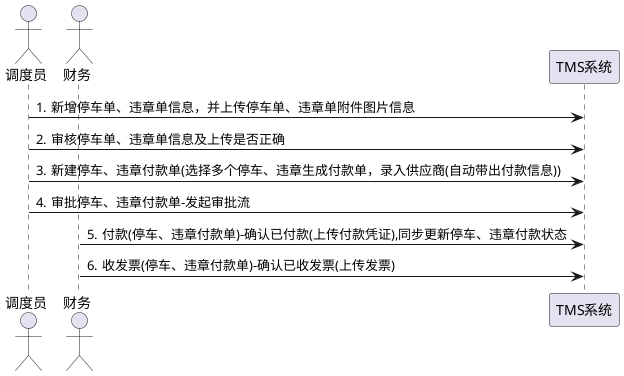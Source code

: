 @startuml
actor "调度员" as dispatcher
actor "财务" as finance
participant "TMS系统" as tms
autonumber "."

dispatcher->tms: 新增停车单、违章单信息，并上传停车单、违章单附件图片信息
dispatcher->tms:审核停车单、违章单信息及上传是否正确
dispatcher->tms:新建停车、违章付款单(选择多个停车、违章生成付款单，录入供应商(自动带出付款信息))
dispatcher->tms:审批停车、违章付款单-发起审批流
finance->tms:付款(停车、违章付款单)-确认已付款(上传付款凭证),同步更新停车、违章付款状态
finance->tms:收发票(停车、违章付款单)-确认已收发票(上传发票)
@enduml
